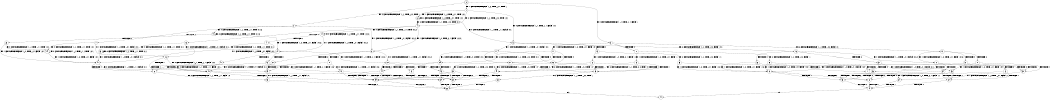 digraph BCG {
size = "7, 10.5";
center = TRUE;
node [shape = circle];
0 [peripheries = 2];
0 -> 1 [label = "EX !1 !ATOMIC_EXCH_BRANCH (1, +0, TRUE, +0, 1, TRUE) !::"];
0 -> 2 [label = "EX !2 !ATOMIC_EXCH_BRANCH (1, +1, TRUE, +0, 2, TRUE) !::"];
0 -> 3 [label = "EX !0 !ATOMIC_EXCH_BRANCH (1, +1, TRUE, +1, 1, FALSE) !::"];
1 -> 4 [label = "EX !2 !ATOMIC_EXCH_BRANCH (1, +1, TRUE, +0, 2, TRUE) !:0:1:"];
1 -> 5 [label = "EX !0 !ATOMIC_EXCH_BRANCH (1, +1, TRUE, +1, 1, FALSE) !:0:1:"];
1 -> 6 [label = "EX !1 !ATOMIC_EXCH_BRANCH (1, +0, TRUE, +0, 1, TRUE) !:0:1:"];
2 -> 7 [label = "TERMINATE !2"];
2 -> 8 [label = "EX !1 !ATOMIC_EXCH_BRANCH (1, +0, TRUE, +0, 1, FALSE) !:0:1:2:"];
2 -> 9 [label = "EX !0 !ATOMIC_EXCH_BRANCH (1, +1, TRUE, +1, 1, TRUE) !:0:1:2:"];
3 -> 10 [label = "TERMINATE !0"];
3 -> 11 [label = "EX !1 !ATOMIC_EXCH_BRANCH (1, +0, TRUE, +0, 1, FALSE) !:0:"];
3 -> 12 [label = "EX !2 !ATOMIC_EXCH_BRANCH (1, +1, TRUE, +0, 2, FALSE) !:0:"];
4 -> 13 [label = "TERMINATE !2"];
4 -> 14 [label = "EX !0 !ATOMIC_EXCH_BRANCH (1, +1, TRUE, +1, 1, TRUE) !:0:1:2:"];
4 -> 8 [label = "EX !1 !ATOMIC_EXCH_BRANCH (1, +0, TRUE, +0, 1, FALSE) !:0:1:2:"];
5 -> 15 [label = "TERMINATE !0"];
5 -> 16 [label = "EX !2 !ATOMIC_EXCH_BRANCH (1, +1, TRUE, +0, 2, FALSE) !:0:1:"];
5 -> 17 [label = "EX !1 !ATOMIC_EXCH_BRANCH (1, +0, TRUE, +0, 1, FALSE) !:0:1:"];
6 -> 4 [label = "EX !2 !ATOMIC_EXCH_BRANCH (1, +1, TRUE, +0, 2, TRUE) !:0:1:"];
6 -> 5 [label = "EX !0 !ATOMIC_EXCH_BRANCH (1, +1, TRUE, +1, 1, FALSE) !:0:1:"];
6 -> 6 [label = "EX !1 !ATOMIC_EXCH_BRANCH (1, +0, TRUE, +0, 1, TRUE) !:0:1:"];
7 -> 18 [label = "EX !1 !ATOMIC_EXCH_BRANCH (1, +0, TRUE, +0, 1, FALSE) !:0:1:"];
7 -> 19 [label = "EX !0 !ATOMIC_EXCH_BRANCH (1, +1, TRUE, +1, 1, TRUE) !:0:1:"];
8 -> 20 [label = "TERMINATE !1"];
8 -> 21 [label = "TERMINATE !2"];
8 -> 22 [label = "EX !0 !ATOMIC_EXCH_BRANCH (1, +1, TRUE, +1, 1, FALSE) !:0:1:2:"];
9 -> 23 [label = "TERMINATE !2"];
9 -> 24 [label = "EX !1 !ATOMIC_EXCH_BRANCH (1, +0, TRUE, +0, 1, FALSE) !:0:1:2:"];
9 -> 9 [label = "EX !0 !ATOMIC_EXCH_BRANCH (1, +1, TRUE, +1, 1, TRUE) !:0:1:2:"];
10 -> 25 [label = "EX !1 !ATOMIC_EXCH_BRANCH (1, +0, TRUE, +0, 1, FALSE) !::"];
10 -> 26 [label = "EX !2 !ATOMIC_EXCH_BRANCH (1, +1, TRUE, +0, 2, FALSE) !::"];
11 -> 27 [label = "TERMINATE !1"];
11 -> 28 [label = "TERMINATE !0"];
11 -> 29 [label = "EX !2 !ATOMIC_EXCH_BRANCH (1, +1, TRUE, +0, 2, TRUE) !:0:1:"];
12 -> 30 [label = "TERMINATE !2"];
12 -> 31 [label = "TERMINATE !0"];
12 -> 32 [label = "EX !1 !ATOMIC_EXCH_BRANCH (1, +0, TRUE, +0, 1, FALSE) !:0:1:2:"];
13 -> 33 [label = "EX !0 !ATOMIC_EXCH_BRANCH (1, +1, TRUE, +1, 1, TRUE) !:0:1:"];
13 -> 18 [label = "EX !1 !ATOMIC_EXCH_BRANCH (1, +0, TRUE, +0, 1, FALSE) !:0:1:"];
14 -> 34 [label = "TERMINATE !2"];
14 -> 24 [label = "EX !1 !ATOMIC_EXCH_BRANCH (1, +0, TRUE, +0, 1, FALSE) !:0:1:2:"];
14 -> 14 [label = "EX !0 !ATOMIC_EXCH_BRANCH (1, +1, TRUE, +1, 1, TRUE) !:0:1:2:"];
15 -> 35 [label = "EX !2 !ATOMIC_EXCH_BRANCH (1, +1, TRUE, +0, 2, FALSE) !:1:"];
15 -> 36 [label = "EX !1 !ATOMIC_EXCH_BRANCH (1, +0, TRUE, +0, 1, FALSE) !:1:"];
16 -> 37 [label = "TERMINATE !2"];
16 -> 38 [label = "TERMINATE !0"];
16 -> 32 [label = "EX !1 !ATOMIC_EXCH_BRANCH (1, +0, TRUE, +0, 1, FALSE) !:0:1:2:"];
17 -> 27 [label = "TERMINATE !1"];
17 -> 28 [label = "TERMINATE !0"];
17 -> 29 [label = "EX !2 !ATOMIC_EXCH_BRANCH (1, +1, TRUE, +0, 2, TRUE) !:0:1:"];
18 -> 39 [label = "TERMINATE !1"];
18 -> 40 [label = "EX !0 !ATOMIC_EXCH_BRANCH (1, +1, TRUE, +1, 1, FALSE) !:0:1:"];
19 -> 41 [label = "EX !1 !ATOMIC_EXCH_BRANCH (1, +0, TRUE, +0, 1, FALSE) !:0:1:"];
19 -> 19 [label = "EX !0 !ATOMIC_EXCH_BRANCH (1, +1, TRUE, +1, 1, TRUE) !:0:1:"];
20 -> 39 [label = "TERMINATE !2"];
20 -> 42 [label = "EX !0 !ATOMIC_EXCH_BRANCH (1, +1, TRUE, +1, 1, FALSE) !:0:2:"];
21 -> 39 [label = "TERMINATE !1"];
21 -> 40 [label = "EX !0 !ATOMIC_EXCH_BRANCH (1, +1, TRUE, +1, 1, FALSE) !:0:1:"];
22 -> 43 [label = "TERMINATE !1"];
22 -> 44 [label = "TERMINATE !2"];
22 -> 45 [label = "TERMINATE !0"];
23 -> 41 [label = "EX !1 !ATOMIC_EXCH_BRANCH (1, +0, TRUE, +0, 1, FALSE) !:0:1:"];
23 -> 19 [label = "EX !0 !ATOMIC_EXCH_BRANCH (1, +1, TRUE, +1, 1, TRUE) !:0:1:"];
24 -> 46 [label = "TERMINATE !1"];
24 -> 47 [label = "TERMINATE !2"];
24 -> 22 [label = "EX !0 !ATOMIC_EXCH_BRANCH (1, +1, TRUE, +1, 1, FALSE) !:0:1:2:"];
25 -> 48 [label = "TERMINATE !1"];
25 -> 49 [label = "EX !2 !ATOMIC_EXCH_BRANCH (1, +1, TRUE, +0, 2, TRUE) !:1:"];
26 -> 50 [label = "TERMINATE !2"];
26 -> 51 [label = "EX !1 !ATOMIC_EXCH_BRANCH (1, +0, TRUE, +0, 1, FALSE) !:1:2:"];
27 -> 48 [label = "TERMINATE !0"];
27 -> 52 [label = "EX !2 !ATOMIC_EXCH_BRANCH (1, +1, TRUE, +0, 2, TRUE) !:0:"];
28 -> 48 [label = "TERMINATE !1"];
28 -> 49 [label = "EX !2 !ATOMIC_EXCH_BRANCH (1, +1, TRUE, +0, 2, TRUE) !:1:"];
29 -> 43 [label = "TERMINATE !1"];
29 -> 44 [label = "TERMINATE !2"];
29 -> 45 [label = "TERMINATE !0"];
30 -> 50 [label = "TERMINATE !0"];
30 -> 53 [label = "EX !1 !ATOMIC_EXCH_BRANCH (1, +0, TRUE, +0, 1, FALSE) !:0:1:"];
31 -> 50 [label = "TERMINATE !2"];
31 -> 51 [label = "EX !1 !ATOMIC_EXCH_BRANCH (1, +0, TRUE, +0, 1, FALSE) !:1:2:"];
32 -> 54 [label = "TERMINATE !1"];
32 -> 55 [label = "TERMINATE !2"];
32 -> 56 [label = "TERMINATE !0"];
33 -> 41 [label = "EX !1 !ATOMIC_EXCH_BRANCH (1, +0, TRUE, +0, 1, FALSE) !:0:1:"];
33 -> 33 [label = "EX !0 !ATOMIC_EXCH_BRANCH (1, +1, TRUE, +1, 1, TRUE) !:0:1:"];
34 -> 41 [label = "EX !1 !ATOMIC_EXCH_BRANCH (1, +0, TRUE, +0, 1, FALSE) !:0:1:"];
34 -> 33 [label = "EX !0 !ATOMIC_EXCH_BRANCH (1, +1, TRUE, +1, 1, TRUE) !:0:1:"];
35 -> 57 [label = "TERMINATE !2"];
35 -> 51 [label = "EX !1 !ATOMIC_EXCH_BRANCH (1, +0, TRUE, +0, 1, FALSE) !:1:2:"];
36 -> 48 [label = "TERMINATE !1"];
36 -> 49 [label = "EX !2 !ATOMIC_EXCH_BRANCH (1, +1, TRUE, +0, 2, TRUE) !:1:"];
37 -> 57 [label = "TERMINATE !0"];
37 -> 53 [label = "EX !1 !ATOMIC_EXCH_BRANCH (1, +0, TRUE, +0, 1, FALSE) !:0:1:"];
38 -> 57 [label = "TERMINATE !2"];
38 -> 51 [label = "EX !1 !ATOMIC_EXCH_BRANCH (1, +0, TRUE, +0, 1, FALSE) !:1:2:"];
39 -> 58 [label = "EX !0 !ATOMIC_EXCH_BRANCH (1, +1, TRUE, +1, 1, FALSE) !:0:"];
40 -> 59 [label = "TERMINATE !1"];
40 -> 60 [label = "TERMINATE !0"];
41 -> 61 [label = "TERMINATE !1"];
41 -> 40 [label = "EX !0 !ATOMIC_EXCH_BRANCH (1, +1, TRUE, +1, 1, FALSE) !:0:1:"];
42 -> 59 [label = "TERMINATE !2"];
42 -> 62 [label = "TERMINATE !0"];
43 -> 59 [label = "TERMINATE !2"];
43 -> 62 [label = "TERMINATE !0"];
44 -> 59 [label = "TERMINATE !1"];
44 -> 60 [label = "TERMINATE !0"];
45 -> 62 [label = "TERMINATE !1"];
45 -> 60 [label = "TERMINATE !2"];
46 -> 61 [label = "TERMINATE !2"];
46 -> 42 [label = "EX !0 !ATOMIC_EXCH_BRANCH (1, +1, TRUE, +1, 1, FALSE) !:0:2:"];
47 -> 61 [label = "TERMINATE !1"];
47 -> 40 [label = "EX !0 !ATOMIC_EXCH_BRANCH (1, +1, TRUE, +1, 1, FALSE) !:0:1:"];
48 -> 63 [label = "EX !2 !ATOMIC_EXCH_BRANCH (1, +1, TRUE, +0, 2, TRUE) !::"];
49 -> 62 [label = "TERMINATE !1"];
49 -> 60 [label = "TERMINATE !2"];
50 -> 64 [label = "EX !1 !ATOMIC_EXCH_BRANCH (1, +0, TRUE, +0, 1, FALSE) !:1:"];
51 -> 65 [label = "TERMINATE !1"];
51 -> 66 [label = "TERMINATE !2"];
52 -> 59 [label = "TERMINATE !2"];
52 -> 62 [label = "TERMINATE !0"];
53 -> 67 [label = "TERMINATE !1"];
53 -> 66 [label = "TERMINATE !0"];
54 -> 67 [label = "TERMINATE !2"];
54 -> 65 [label = "TERMINATE !0"];
55 -> 67 [label = "TERMINATE !1"];
55 -> 66 [label = "TERMINATE !0"];
56 -> 65 [label = "TERMINATE !1"];
56 -> 66 [label = "TERMINATE !2"];
57 -> 64 [label = "EX !1 !ATOMIC_EXCH_BRANCH (1, +0, TRUE, +0, 1, FALSE) !:1:"];
58 -> 68 [label = "TERMINATE !0"];
59 -> 68 [label = "TERMINATE !0"];
60 -> 68 [label = "TERMINATE !1"];
61 -> 58 [label = "EX !0 !ATOMIC_EXCH_BRANCH (1, +1, TRUE, +1, 1, FALSE) !:0:"];
62 -> 68 [label = "TERMINATE !2"];
63 -> 68 [label = "TERMINATE !2"];
64 -> 69 [label = "TERMINATE !1"];
65 -> 69 [label = "TERMINATE !2"];
66 -> 69 [label = "TERMINATE !1"];
67 -> 69 [label = "TERMINATE !0"];
68 -> 70 [label = "exit"];
69 -> 70 [label = "exit"];
}
